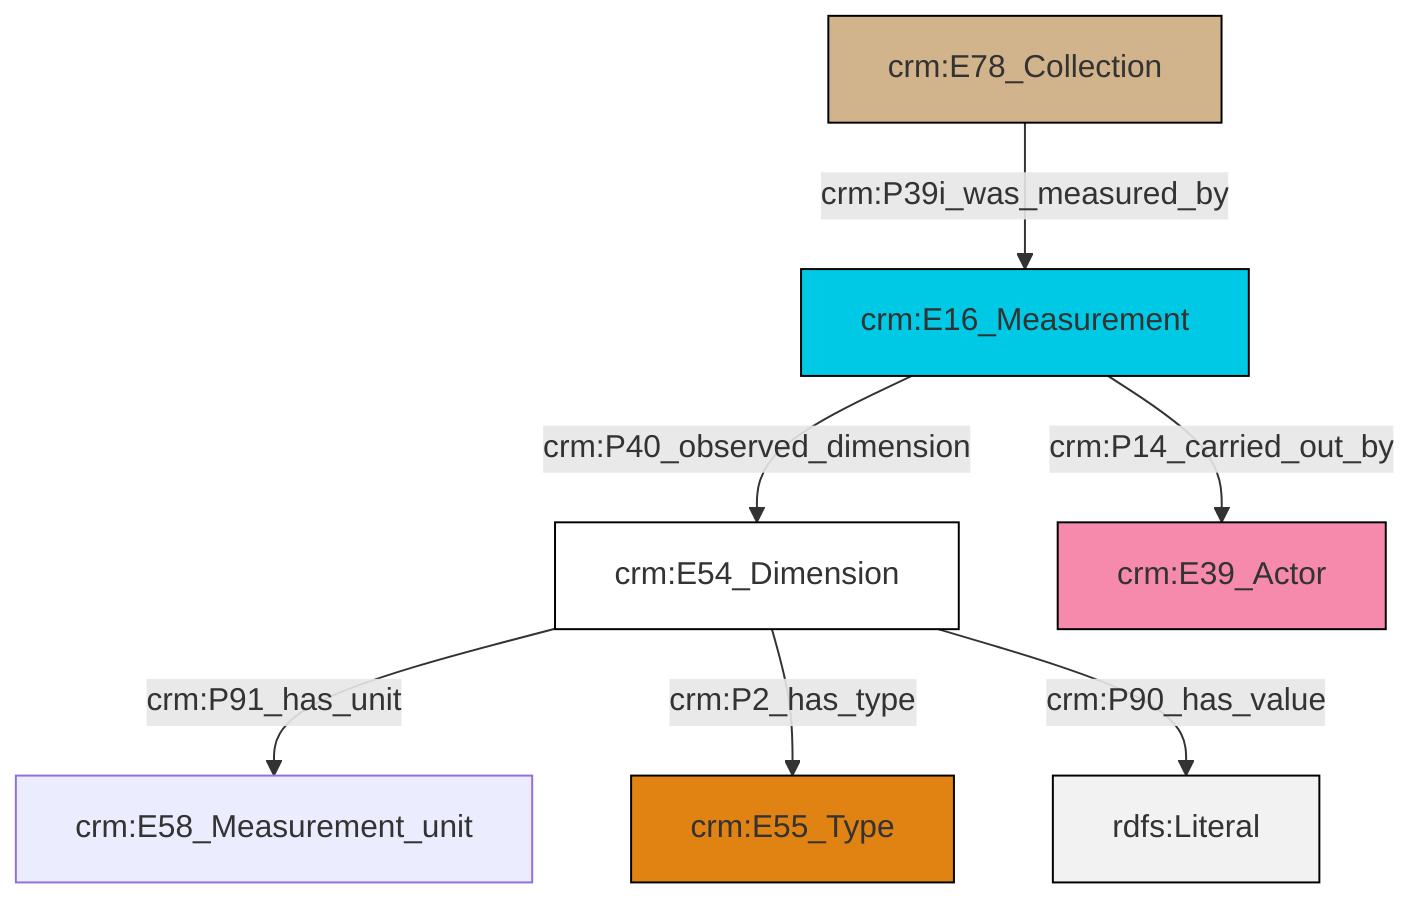 graph TD
classDef Literal fill:#f2f2f2,stroke:#000000;
classDef CRM_Entity fill:#FFFFFF,stroke:#000000;
classDef Temporal_Entity fill:#00C9E6, stroke:#000000;
classDef Type fill:#E18312, stroke:#000000;
classDef Time-Span fill:#2C9C91, stroke:#000000;
classDef Appellation fill:#FFEB7F, stroke:#000000;
classDef Place fill:#008836, stroke:#000000;
classDef Persistent_Item fill:#B266B2, stroke:#000000;
classDef Conceptual_Object fill:#FFD700, stroke:#000000;
classDef Physical_Thing fill:#D2B48C, stroke:#000000;
classDef Actor fill:#f58aad, stroke:#000000;
classDef PC_Classes fill:#4ce600, stroke:#000000;
classDef Multi fill:#cccccc,stroke:#000000;

2["crm:E16_Measurement"]:::Temporal_Entity -->|crm:P40_observed_dimension| 3["crm:E54_Dimension"]:::CRM_Entity
4["crm:E78_Collection"]:::Physical_Thing -->|crm:P39i_was_measured_by| 2["crm:E16_Measurement"]:::Temporal_Entity
2["crm:E16_Measurement"]:::Temporal_Entity -->|crm:P14_carried_out_by| 7["crm:E39_Actor"]:::Actor
3["crm:E54_Dimension"]:::CRM_Entity -->|crm:P91_has_unit| 8["crm:E58_Measurement_unit"]:::Default
3["crm:E54_Dimension"]:::CRM_Entity -->|crm:P2_has_type| 0["crm:E55_Type"]:::Type
3["crm:E54_Dimension"]:::CRM_Entity -->|crm:P90_has_value| 12[rdfs:Literal]:::Literal